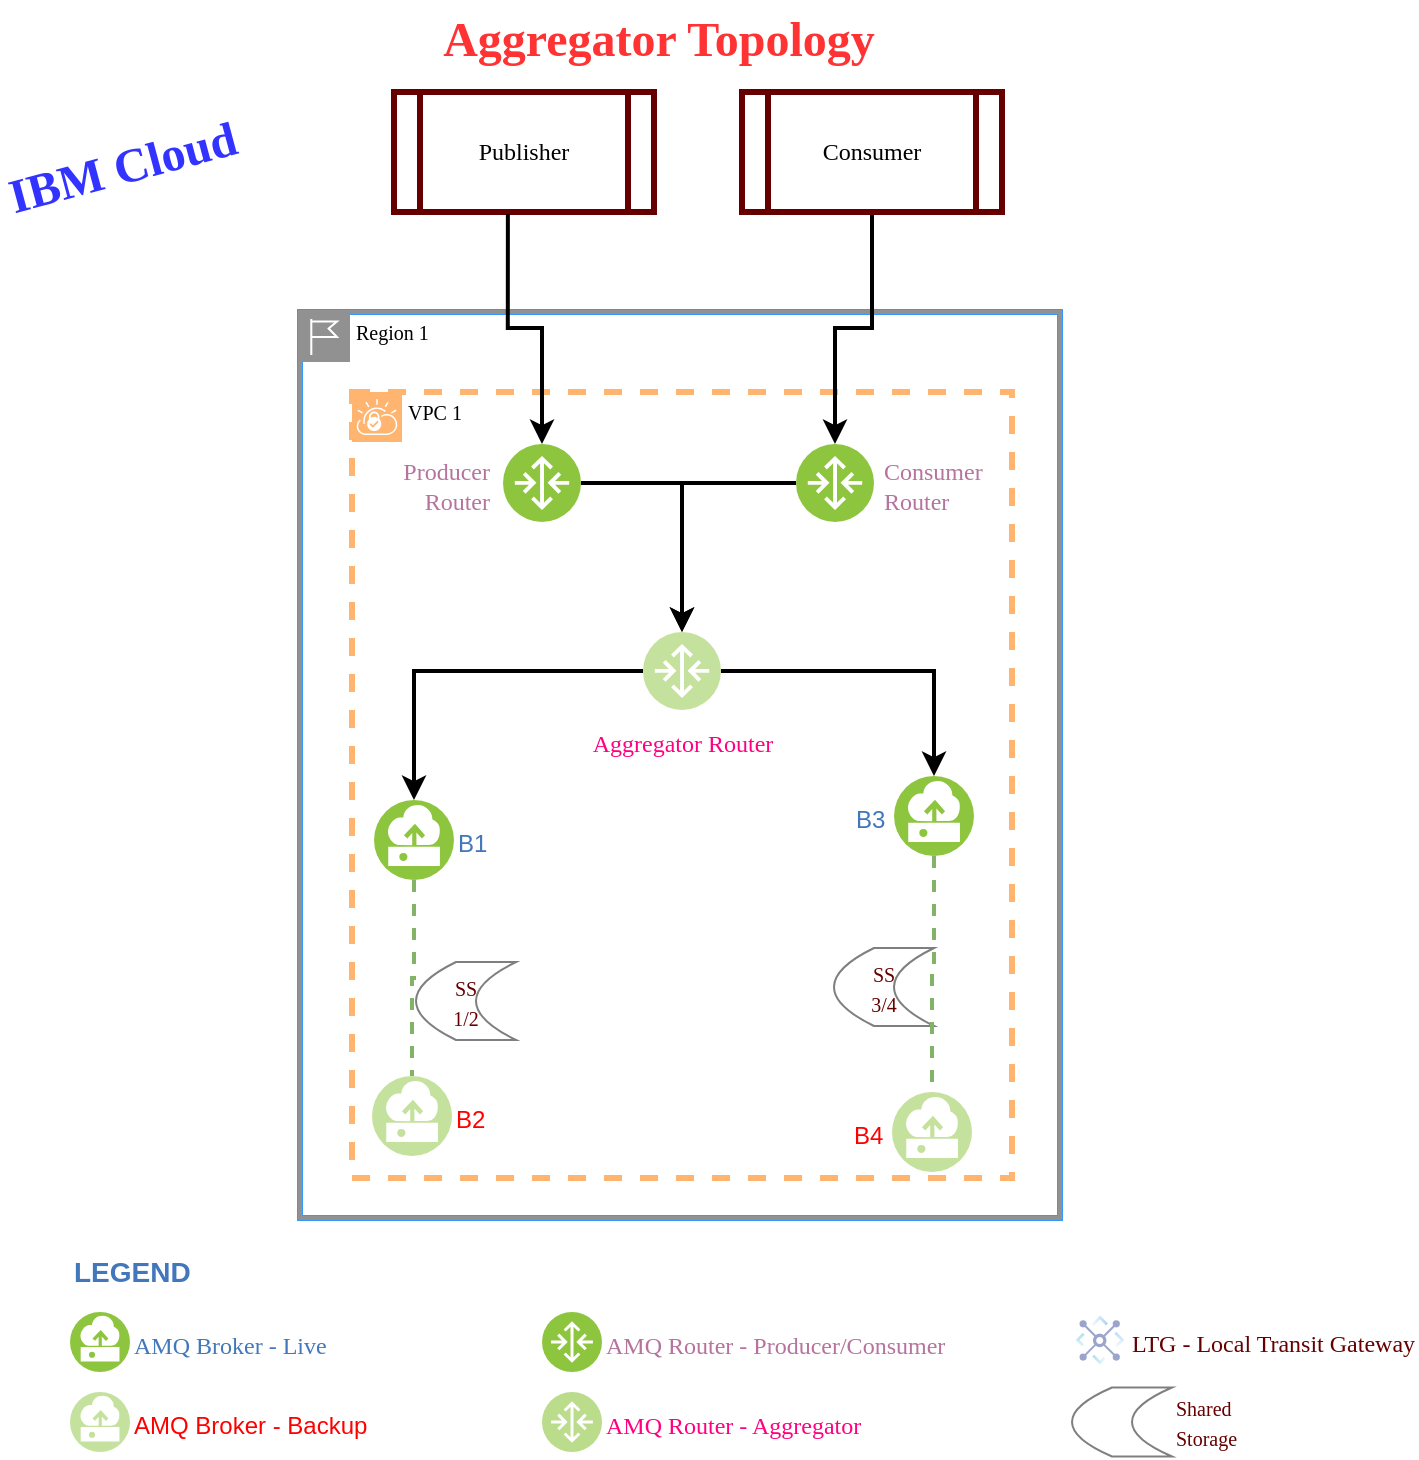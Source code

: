 <mxfile version="20.2.3" type="device"><diagram id="H_HlBK1jWJQJuRZDkBVP" name="Main Topology"><mxGraphModel dx="1106" dy="917" grid="0" gridSize="10" guides="1" tooltips="1" connect="1" arrows="1" fold="1" page="1" pageScale="1" pageWidth="1169" pageHeight="827" math="0" shadow="0"><root><mxCell id="Nw04OoW24CVMv9rph_wZ-0"/><mxCell id="Nw04OoW24CVMv9rph_wZ-1" parent="Nw04OoW24CVMv9rph_wZ-0"/><mxCell id="lpnhFc0bZMBd2z4nTFa3-0" value="" style="group;strokeColor=#3399FF;strokeWidth=3;" parent="Nw04OoW24CVMv9rph_wZ-1" vertex="1" connectable="0"><mxGeometry x="178" y="156" width="380" height="453" as="geometry"/></mxCell><mxCell id="kdkw1ZeA95kIWhR5t4dh-0" value="Region 1" style="shape=mxgraph.ibm.box;prType=region;fontStyle=0;verticalAlign=top;align=left;spacingLeft=32;spacingTop=4;fillColor=none;rounded=0;whiteSpace=wrap;html=1;strokeColor=#919191;strokeWidth=2;dashed=0;container=1;spacing=-4;collapsible=0;expand=0;recursiveResize=0;shadow=0;sketch=0;fontFamily=Comic Sans MS;fontSize=10;fontColor=#000000;" parent="lpnhFc0bZMBd2z4nTFa3-0" vertex="1"><mxGeometry width="380" height="453" as="geometry"/></mxCell><mxCell id="H9ReaeVmWSsCKnK8_PxV-0" value="VPC 1" style="shape=mxgraph.ibm.box;prType=vpc;fontStyle=0;verticalAlign=top;align=left;spacingLeft=32;spacingTop=4;rounded=0;whiteSpace=wrap;html=1;strokeWidth=3;dashed=1;container=1;spacing=-4;collapsible=0;expand=0;recursiveResize=0;sketch=0;fontFamily=Comic Sans MS;fontSize=10;fillColor=none;strokeColor=#FFB570;perimeterSpacing=1;shadow=0;" parent="kdkw1ZeA95kIWhR5t4dh-0" vertex="1"><mxGeometry x="26" y="40" width="330" height="393" as="geometry"/></mxCell><mxCell id="H9ReaeVmWSsCKnK8_PxV-2" value="B1" style="aspect=fixed;perimeter=ellipsePerimeter;html=1;align=left;shadow=0;dashed=0;fontColor=#4277BB;labelBackgroundColor=#ffffff;fontSize=12;spacingTop=3;image;image=img/lib/ibm/vpc/Instance.svg;labelPosition=right;verticalLabelPosition=middle;verticalAlign=middle;" parent="H9ReaeVmWSsCKnK8_PxV-0" vertex="1"><mxGeometry x="11" y="204" width="40" height="40" as="geometry"/></mxCell><mxCell id="H9ReaeVmWSsCKnK8_PxV-3" value="B2" style="aspect=fixed;perimeter=ellipsePerimeter;html=1;align=left;shadow=0;dashed=0;fontColor=#FF0000;labelBackgroundColor=#ffffff;fontSize=12;spacingTop=3;image;image=img/lib/ibm/vpc/Instance.svg;imageBackground=none;imageBorder=none;opacity=50;labelPosition=right;verticalLabelPosition=middle;verticalAlign=middle;" parent="H9ReaeVmWSsCKnK8_PxV-0" vertex="1"><mxGeometry x="10" y="342" width="40" height="40" as="geometry"/></mxCell><mxCell id="H9ReaeVmWSsCKnK8_PxV-1" style="edgeStyle=orthogonalEdgeStyle;rounded=0;orthogonalLoop=1;jettySize=auto;html=1;fontFamily=Comic Sans MS;fontSize=10;fontColor=#FF0000;strokeWidth=2;shadow=0;jumpStyle=none;endArrow=none;endFill=0;dashed=1;fillColor=#d5e8d4;strokeColor=#82b366;" parent="H9ReaeVmWSsCKnK8_PxV-0" source="H9ReaeVmWSsCKnK8_PxV-2" target="H9ReaeVmWSsCKnK8_PxV-3" edge="1"><mxGeometry relative="1" as="geometry"/></mxCell><mxCell id="H9ReaeVmWSsCKnK8_PxV-5" value="B3&amp;nbsp;" style="aspect=fixed;perimeter=ellipsePerimeter;html=1;align=right;shadow=0;dashed=0;fontColor=#4277BB;labelBackgroundColor=#ffffff;fontSize=12;spacingTop=3;image;image=img/lib/ibm/vpc/Instance.svg;labelPosition=left;verticalLabelPosition=middle;verticalAlign=middle;" parent="H9ReaeVmWSsCKnK8_PxV-0" vertex="1"><mxGeometry x="271" y="192" width="40" height="40" as="geometry"/></mxCell><mxCell id="H9ReaeVmWSsCKnK8_PxV-6" value="&lt;font style=&quot;font-size: 10px&quot; face=&quot;Comic Sans MS&quot;&gt;SS&lt;br&gt;1/2&lt;/font&gt;" style="shape=dataStorage;whiteSpace=wrap;html=1;fixedSize=1;fontColor=#660000;opacity=50;" parent="H9ReaeVmWSsCKnK8_PxV-0" vertex="1"><mxGeometry x="32" y="285" width="50" height="39" as="geometry"/></mxCell><mxCell id="H9ReaeVmWSsCKnK8_PxV-7" value="&lt;font style=&quot;font-size: 10px&quot; face=&quot;Comic Sans MS&quot;&gt;SS&lt;br&gt;3/4&lt;/font&gt;" style="shape=dataStorage;whiteSpace=wrap;html=1;fixedSize=1;fontColor=#660000;opacity=50;" parent="H9ReaeVmWSsCKnK8_PxV-0" vertex="1"><mxGeometry x="241" y="278" width="50" height="39" as="geometry"/></mxCell><mxCell id="ETCgr57ZcINVWAzWPcah-12" style="edgeStyle=orthogonalEdgeStyle;rounded=0;orthogonalLoop=1;jettySize=auto;html=1;entryX=0.5;entryY=0;entryDx=0;entryDy=0;fontColor=#FF0080;startArrow=none;startFill=0;endArrow=classic;endFill=1;endSize=6;strokeWidth=2;" parent="H9ReaeVmWSsCKnK8_PxV-0" source="H9ReaeVmWSsCKnK8_PxV-10" target="kC_3oEC8VWVTMho8ixn5-4" edge="1"><mxGeometry relative="1" as="geometry"/></mxCell><mxCell id="H9ReaeVmWSsCKnK8_PxV-10" value="Producer&amp;nbsp;&amp;nbsp;&lt;br&gt;Router&amp;nbsp;&amp;nbsp;" style="aspect=fixed;perimeter=ellipsePerimeter;html=1;align=right;shadow=0;dashed=0;fontColor=#B5739D;labelBackgroundColor=#ffffff;fontSize=12;spacingTop=3;image;image=img/lib/ibm/vpc/Router.svg;fontFamily=Comic Sans MS;imageBackground=none;imageBorder=none;labelPosition=left;verticalLabelPosition=middle;verticalAlign=middle;" parent="H9ReaeVmWSsCKnK8_PxV-0" vertex="1"><mxGeometry x="75.5" y="26" width="39" height="39" as="geometry"/></mxCell><mxCell id="H9ReaeVmWSsCKnK8_PxV-11" value="B4&amp;nbsp;" style="aspect=fixed;perimeter=ellipsePerimeter;html=1;align=right;shadow=0;dashed=0;fontColor=#FF0000;labelBackgroundColor=#ffffff;fontSize=12;spacingTop=3;image;image=img/lib/ibm/vpc/Instance.svg;imageBackground=none;imageBorder=none;opacity=50;labelPosition=left;verticalLabelPosition=middle;verticalAlign=middle;" parent="H9ReaeVmWSsCKnK8_PxV-0" vertex="1"><mxGeometry x="270" y="350" width="40" height="40" as="geometry"/></mxCell><mxCell id="H9ReaeVmWSsCKnK8_PxV-4" style="edgeStyle=orthogonalEdgeStyle;rounded=0;jumpStyle=none;orthogonalLoop=1;jettySize=auto;html=1;entryX=0.5;entryY=0;entryDx=0;entryDy=0;shadow=0;fontFamily=Comic Sans MS;fontSize=10;fontColor=#FF0080;startArrow=none;startFill=0;endArrow=none;endFill=0;strokeWidth=2;dashed=1;fillColor=#d5e8d4;strokeColor=#82b366;" parent="H9ReaeVmWSsCKnK8_PxV-0" source="H9ReaeVmWSsCKnK8_PxV-5" target="H9ReaeVmWSsCKnK8_PxV-11" edge="1"><mxGeometry relative="1" as="geometry"/></mxCell><mxCell id="ETCgr57ZcINVWAzWPcah-13" style="edgeStyle=orthogonalEdgeStyle;rounded=0;orthogonalLoop=1;jettySize=auto;html=1;fontColor=#FF0080;startArrow=none;startFill=0;endArrow=classic;endFill=1;endSize=6;strokeWidth=2;" parent="H9ReaeVmWSsCKnK8_PxV-0" source="kC_3oEC8VWVTMho8ixn5-5" target="kC_3oEC8VWVTMho8ixn5-4" edge="1"><mxGeometry relative="1" as="geometry"/></mxCell><mxCell id="kC_3oEC8VWVTMho8ixn5-5" value="&amp;nbsp;Consumer&amp;nbsp;&lt;br&gt;&amp;nbsp;Router" style="aspect=fixed;perimeter=ellipsePerimeter;html=1;align=left;shadow=0;dashed=0;fontColor=#B5739D;labelBackgroundColor=#ffffff;fontSize=12;spacingTop=3;image;image=img/lib/ibm/vpc/Router.svg;fontFamily=Comic Sans MS;imageBackground=none;imageBorder=none;labelPosition=right;verticalLabelPosition=middle;verticalAlign=middle;" parent="H9ReaeVmWSsCKnK8_PxV-0" vertex="1"><mxGeometry x="222" y="26" width="39" height="39" as="geometry"/></mxCell><mxCell id="kC_3oEC8VWVTMho8ixn5-4" value="&lt;font color=&quot;#ff0080&quot;&gt;Aggregator Router&lt;/font&gt;" style="aspect=fixed;perimeter=ellipsePerimeter;html=1;align=center;shadow=0;dashed=0;fontColor=#B5739D;labelBackgroundColor=#ffffff;fontSize=12;spacingTop=3;image;image=img/lib/ibm/vpc/Router.svg;fontFamily=Comic Sans MS;opacity=50;" parent="H9ReaeVmWSsCKnK8_PxV-0" vertex="1"><mxGeometry x="145.5" y="120" width="39" height="39" as="geometry"/></mxCell><mxCell id="ETCgr57ZcINVWAzWPcah-0" style="edgeStyle=orthogonalEdgeStyle;rounded=0;orthogonalLoop=1;jettySize=auto;html=1;entryX=0.5;entryY=0;entryDx=0;entryDy=0;fontColor=#FF0080;startArrow=none;startFill=0;endArrow=classic;endFill=1;endSize=6;strokeWidth=2;" parent="H9ReaeVmWSsCKnK8_PxV-0" source="kC_3oEC8VWVTMho8ixn5-4" target="H9ReaeVmWSsCKnK8_PxV-2" edge="1"><mxGeometry relative="1" as="geometry"/></mxCell><mxCell id="ETCgr57ZcINVWAzWPcah-1" style="edgeStyle=orthogonalEdgeStyle;rounded=0;orthogonalLoop=1;jettySize=auto;html=1;entryX=0.5;entryY=0;entryDx=0;entryDy=0;fontColor=#FF0080;startArrow=none;startFill=0;endArrow=classic;endFill=1;endSize=6;strokeWidth=2;" parent="H9ReaeVmWSsCKnK8_PxV-0" source="kC_3oEC8VWVTMho8ixn5-4" target="H9ReaeVmWSsCKnK8_PxV-5" edge="1"><mxGeometry relative="1" as="geometry"/></mxCell><mxCell id="UefpB5Rl9RJ3I6CoGZEZ-0" value="LEGEND" style="text;html=1;align=left;verticalAlign=middle;fontColor=#4277BB;shadow=0;dashed=0;strokeColor=none;fillColor=none;labelBackgroundColor=none;fontStyle=1;fontSize=14;spacingLeft=0;" parent="Nw04OoW24CVMv9rph_wZ-1" vertex="1"><mxGeometry x="63" y="626" width="150" height="20" as="geometry"/></mxCell><mxCell id="UefpB5Rl9RJ3I6CoGZEZ-1" value="AMQ Broker - Live" style="aspect=fixed;perimeter=ellipsePerimeter;html=1;align=left;shadow=0;dashed=0;fontColor=#4277BB;labelBackgroundColor=#ffffff;fontSize=12;spacingTop=3;image;image=img/lib/ibm/vpc/Instance.svg;fontFamily=Comic Sans MS;labelPosition=right;verticalLabelPosition=middle;verticalAlign=middle;" parent="Nw04OoW24CVMv9rph_wZ-1" vertex="1"><mxGeometry x="63" y="656" width="30" height="30" as="geometry"/></mxCell><mxCell id="UefpB5Rl9RJ3I6CoGZEZ-2" value="AMQ Broker - Backup" style="aspect=fixed;perimeter=ellipsePerimeter;html=1;align=left;shadow=0;dashed=0;fontColor=#FF0000;labelBackgroundColor=#ffffff;fontSize=12;spacingTop=3;image;image=img/lib/ibm/vpc/Instance.svg;imageBackground=none;imageBorder=none;opacity=50;labelPosition=right;verticalLabelPosition=middle;verticalAlign=middle;" parent="Nw04OoW24CVMv9rph_wZ-1" vertex="1"><mxGeometry x="63" y="696" width="30" height="30" as="geometry"/></mxCell><mxCell id="UefpB5Rl9RJ3I6CoGZEZ-3" value="&lt;font style=&quot;font-size: 10px&quot; face=&quot;Comic Sans MS&quot;&gt;Shared Storage&lt;br&gt;&lt;/font&gt;" style="shape=dataStorage;whiteSpace=wrap;html=1;fixedSize=1;fontColor=#660000;opacity=50;labelPosition=right;verticalLabelPosition=middle;align=left;verticalAlign=middle;" parent="Nw04OoW24CVMv9rph_wZ-1" vertex="1"><mxGeometry x="564" y="693.75" width="50" height="34.5" as="geometry"/></mxCell><mxCell id="UefpB5Rl9RJ3I6CoGZEZ-4" value="AMQ Router - Producer/Consumer" style="aspect=fixed;perimeter=ellipsePerimeter;html=1;align=left;shadow=0;dashed=0;fontColor=#B5739D;labelBackgroundColor=#ffffff;fontSize=12;spacingTop=3;image;image=img/lib/ibm/vpc/Router.svg;fontFamily=Comic Sans MS;labelPosition=right;verticalLabelPosition=middle;verticalAlign=middle;" parent="Nw04OoW24CVMv9rph_wZ-1" vertex="1"><mxGeometry x="299" y="656" width="30" height="30" as="geometry"/></mxCell><mxCell id="UefpB5Rl9RJ3I6CoGZEZ-5" value="&lt;font color=&quot;#ff0080&quot;&gt;AMQ Router - Aggregator&lt;/font&gt;" style="aspect=fixed;perimeter=ellipsePerimeter;html=1;align=left;shadow=0;dashed=0;fontColor=#B5739D;labelBackgroundColor=#ffffff;fontSize=12;spacingTop=3;image;image=img/lib/ibm/vpc/Router.svg;fontFamily=Comic Sans MS;labelPosition=right;verticalLabelPosition=middle;verticalAlign=middle;opacity=60;" parent="Nw04OoW24CVMv9rph_wZ-1" vertex="1"><mxGeometry x="299" y="696" width="30" height="30" as="geometry"/></mxCell><mxCell id="UefpB5Rl9RJ3I6CoGZEZ-6" value="&lt;font color=&quot;#660000&quot;&gt;LTG - Local Transit Gateway&lt;/font&gt;" style="aspect=fixed;perimeter=ellipsePerimeter;html=1;align=left;shadow=0;dashed=0;fontColor=#4277BB;labelBackgroundColor=#ffffff;fontSize=12;spacingTop=3;image;image=img/lib/ibm/vpc/TransitGateway.svg;fontFamily=Comic Sans MS;strokeColor=#FFB570;opacity=40;labelPosition=right;verticalLabelPosition=middle;verticalAlign=middle;perimeterSpacing=0;" parent="Nw04OoW24CVMv9rph_wZ-1" vertex="1"><mxGeometry x="564" y="656" width="28" height="28" as="geometry"/></mxCell><mxCell id="fGzGG8OEJZXeA67kMc2O-0" value="&lt;font style=&quot;font-size: 12px&quot;&gt;Publisher&lt;/font&gt;" style="shape=process;whiteSpace=wrap;html=1;backgroundOutline=1;shadow=0;sketch=0;fontFamily=Comic Sans MS;fontSize=10;fontColor=#000000;strokeColor=#660000;strokeWidth=3;fillColor=none;" parent="Nw04OoW24CVMv9rph_wZ-1" vertex="1"><mxGeometry x="225" y="46" width="130" height="60" as="geometry"/></mxCell><mxCell id="kC_3oEC8VWVTMho8ixn5-7" style="edgeStyle=orthogonalEdgeStyle;rounded=0;orthogonalLoop=1;jettySize=auto;html=1;entryX=0.5;entryY=0;entryDx=0;entryDy=0;fontColor=#FF0080;startArrow=none;startFill=0;endArrow=classic;endFill=1;strokeWidth=2;exitX=0.5;exitY=1;exitDx=0;exitDy=0;" parent="Nw04OoW24CVMv9rph_wZ-1" source="fGzGG8OEJZXeA67kMc2O-1" target="kC_3oEC8VWVTMho8ixn5-5" edge="1"><mxGeometry relative="1" as="geometry"/></mxCell><mxCell id="fGzGG8OEJZXeA67kMc2O-1" value="&lt;font style=&quot;font-size: 12px&quot;&gt;Consumer&lt;/font&gt;" style="shape=process;whiteSpace=wrap;html=1;backgroundOutline=1;shadow=0;sketch=0;fontFamily=Comic Sans MS;fontSize=10;fontColor=#000000;strokeColor=#660000;strokeWidth=3;fillColor=none;" parent="Nw04OoW24CVMv9rph_wZ-1" vertex="1"><mxGeometry x="399" y="46" width="130" height="60" as="geometry"/></mxCell><mxCell id="TXg0T-Mokl3ugdCddI4s-0" value="Aggregator Topology" style="text;strokeColor=none;fillColor=none;html=1;fontSize=24;fontStyle=1;verticalAlign=middle;align=center;shadow=0;labelBackgroundColor=none;labelBorderColor=none;sketch=0;fontFamily=Verdana;fontColor=#FF3333;" parent="Nw04OoW24CVMv9rph_wZ-1" vertex="1"><mxGeometry x="307" width="100" height="40" as="geometry"/></mxCell><mxCell id="kC_3oEC8VWVTMho8ixn5-6" style="edgeStyle=orthogonalEdgeStyle;rounded=0;orthogonalLoop=1;jettySize=auto;html=1;entryX=0.438;entryY=1.017;entryDx=0;entryDy=0;entryPerimeter=0;fontColor=#FF0080;startArrow=classic;startFill=1;endArrow=none;endFill=0;endSize=6;strokeWidth=2;" parent="Nw04OoW24CVMv9rph_wZ-1" source="H9ReaeVmWSsCKnK8_PxV-10" target="fGzGG8OEJZXeA67kMc2O-0" edge="1"><mxGeometry relative="1" as="geometry"/></mxCell><mxCell id="euLRaGWXnkY7odKfuH5b-0" value="&lt;font color=&quot;#3333ff&quot;&gt;IBM Cloud&lt;/font&gt;" style="text;strokeColor=none;fillColor=none;html=1;fontSize=24;fontStyle=1;verticalAlign=middle;align=center;shadow=0;labelBackgroundColor=none;labelBorderColor=none;sketch=0;fontFamily=Verdana;fontColor=#FF3333;rotation=-15;" vertex="1" parent="Nw04OoW24CVMv9rph_wZ-1"><mxGeometry x="39" y="64" width="100" height="40" as="geometry"/></mxCell></root></mxGraphModel></diagram></mxfile>